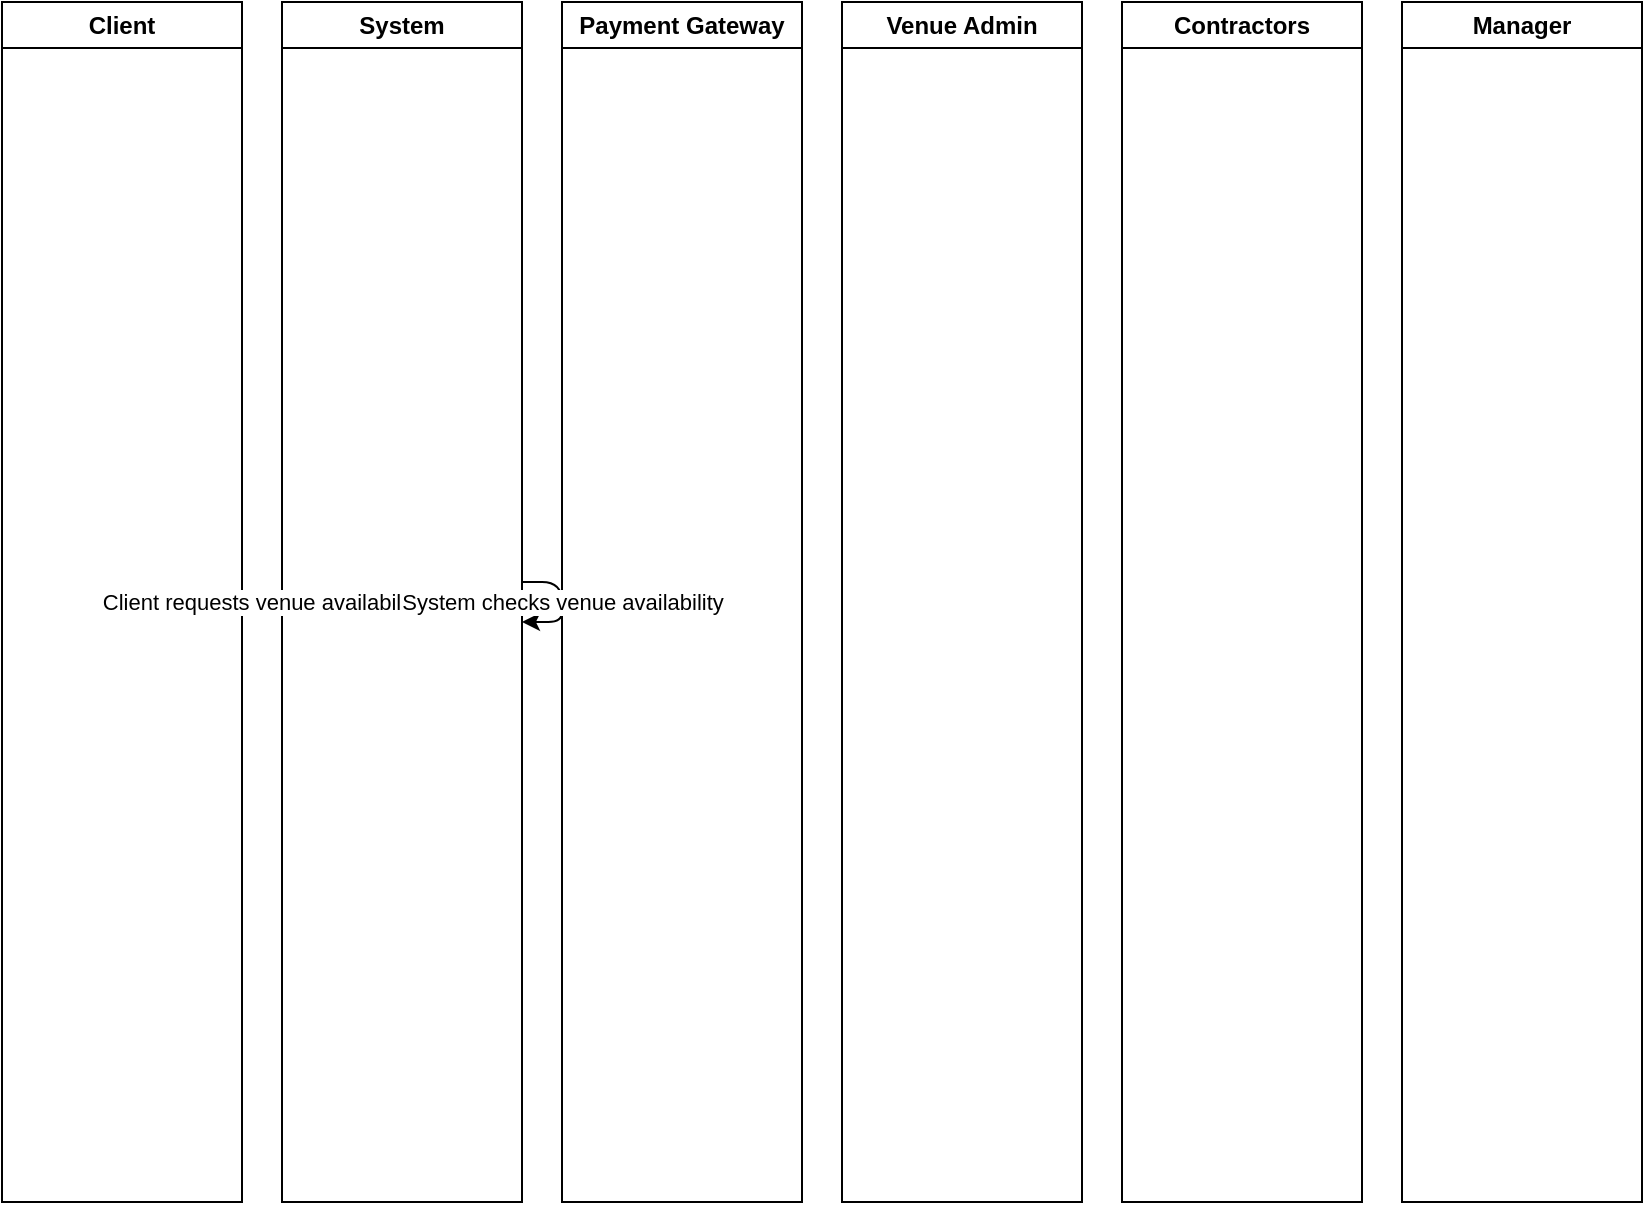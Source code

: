 <?xml version="1.0" encoding="UTF-8"?>
<mxfile>
  <diagram name="EventBookingSequenceDiagram">
    <mxGraphModel dx="1467" dy="781" grid="1" gridSize="10" guides="1" tooltips="1" connect="1" arrows="1" fold="1" page="1" pageScale="1" pageWidth="827" pageHeight="1169" math="0" shadow="0">
      <root>
        <mxCell id="0" />
        <mxCell id="1" parent="0" />

        <!-- Lifelines -->
        <mxCell id="Client" value="Client" style="swimlane;whiteSpace=wrap;html=1;" vertex="1" parent="1">
          <mxGeometry x="20" y="20" width="120" height="600" as="geometry" />
        </mxCell>
        <mxCell id="System" value="System" style="swimlane;whiteSpace=wrap;html=1;" vertex="1" parent="1">
          <mxGeometry x="160" y="20" width="120" height="600" as="geometry" />
        </mxCell>
        <mxCell id="PaymentGateway" value="Payment Gateway" style="swimlane;whiteSpace=wrap;html=1;" vertex="1" parent="1">
          <mxGeometry x="300" y="20" width="120" height="600" as="geometry" />
        </mxCell>
        <mxCell id="VenueAdmin" value="Venue Admin" style="swimlane;whiteSpace=wrap;html=1;" vertex="1" parent="1">
          <mxGeometry x="440" y="20" width="120" height="600" as="geometry" />
        </mxCell>
        <mxCell id="Contractors" value="Contractors" style="swimlane;whiteSpace=wrap;html=1;" vertex="1" parent="1">
          <mxGeometry x="580" y="20" width="120" height="600" as="geometry" />
        </mxCell>
        <mxCell id="Manager" value="Manager" style="swimlane;whiteSpace=wrap;html=1;" vertex="1" parent="1">
          <mxGeometry x="720" y="20" width="120" height="600" as="geometry" />
        </mxCell>

        <!-- Interactions -->
        <mxCell id="RequestAvailability" value="Client requests venue availability" style="edgeStyle=orthogonalEdgeStyle;html=1;" edge="1" parent="1" source="Client" target="System">
          <mxGeometry relative="1" as="geometry" />
        </mxCell>
        <mxCell id="CheckAvailability" value="System checks venue availability" style="edgeStyle=orthogonalEdgeStyle;html=1;" edge="1" parent="1" source="System" target="System">
          <mxGeometry relative="1" as="geometry" />
        </mxCell>
        <mxCell id="ProvideInfo" value="System provides availability & cost info" style="edgeStyle=orthogonalEdgeStyle;html=1;" edge="1" parent="1" source="System" target="Client">
          <mxGeometry relative="1" as="geometry" />
        </mxCell>
        <mxCell id="ConfirmVenue" value="Client confirms venue" style="edgeStyle=orthogonalEdgeStyle;html=1;" edge="1" parent="1" source="Client" target="System">
          <mxGeometry relative="1" as="geometry" />
        </mxCell>
        <mxCell id="PaymentRequest" value="System requests payment" style="edgeStyle=orthogonalEdgeStyle;html=1;" edge="1" parent="1" source="System" target="PaymentGateway">
          <mxGeometry relative="1" as="geometry" />
        </mxCell>
        <mxCell id="PaymentResponse" value="Payment gateway responds" style="edgeStyle=orthogonalEdgeStyle;html=1;" edge="1" parent="1" source="PaymentGateway" target="System">
          <mxGeometry relative="1" as="geometry" />
        </mxCell>
        <mxCell id="NotifySuccess" value="System notifies confirmation" style="edgeStyle=orthogonalEdgeStyle;html=1;" edge="1" parent="1" source="System" target="Client">
          <mxGeometry relative="1" as="geometry" />
        </mxCell>

        <!-- Task Organization -->
        <mxCell id="PrepareTasks" value="Venue admin prepares tasks" style="edgeStyle=orthogonalEdgeStyle;html=1;" edge="1" parent="1" source="VenueAdmin" target="Contractors">
          <mxGeometry relative="1" as="geometry" />
        </mxCell>
        <mxCell id="TaskCompletion" value="Contractors confirm tasks" style="edgeStyle=orthogonalEdgeStyle;html=1;" edge="1" parent="1" source="Contractors" target="VenueAdmin">
          <mxGeometry relative="1" as="geometry" />
        </mxCell>
        <mxCell id="AdminReport" value="Venue admin sends report" style="edgeStyle=orthogonalEdgeStyle;html=1;" edge="1" parent="1" source="VenueAdmin" target="System">
          <mxGeometry relative="1" as="geometry" />
        </mxCell>

        <!-- Feedback -->
        <mxCell id="RequestFeedback" value="System requests client feedback" style="edgeStyle=orthogonalEdgeStyle;html=1;" edge="1" parent="1" source="System" target="Client">
          <mxGeometry relative="1" as="geometry" />
        </mxCell>
        <mxCell id="SubmitFeedback" value="Client submits feedback" style="edgeStyle=orthogonalEdgeStyle;html=1;" edge="1" parent="1" source="Client" target="System">
          <mxGeometry relative="1" as="geometry" />
        </mxCell>
        <mxCell id="ManagerReport" value="System sends report to manager" style="edgeStyle=orthogonalEdgeStyle;html=1;" edge="1" parent="1" source="System" target="Manager">
          <mxGeometry relative="1" as="geometry" />
        </mxCell>
      </root>
    </mxGraphModel>
  </diagram>
</mxfile>
